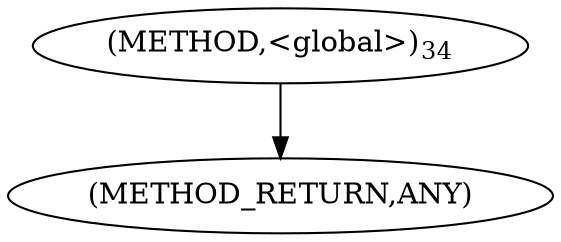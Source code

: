 digraph "&lt;global&gt;" {  
"5" [label = <(METHOD,&lt;global&gt;)<SUB>34</SUB>> ]
"1697" [label = <(METHOD_RETURN,ANY)> ]
  "5" -> "1697" 
}
